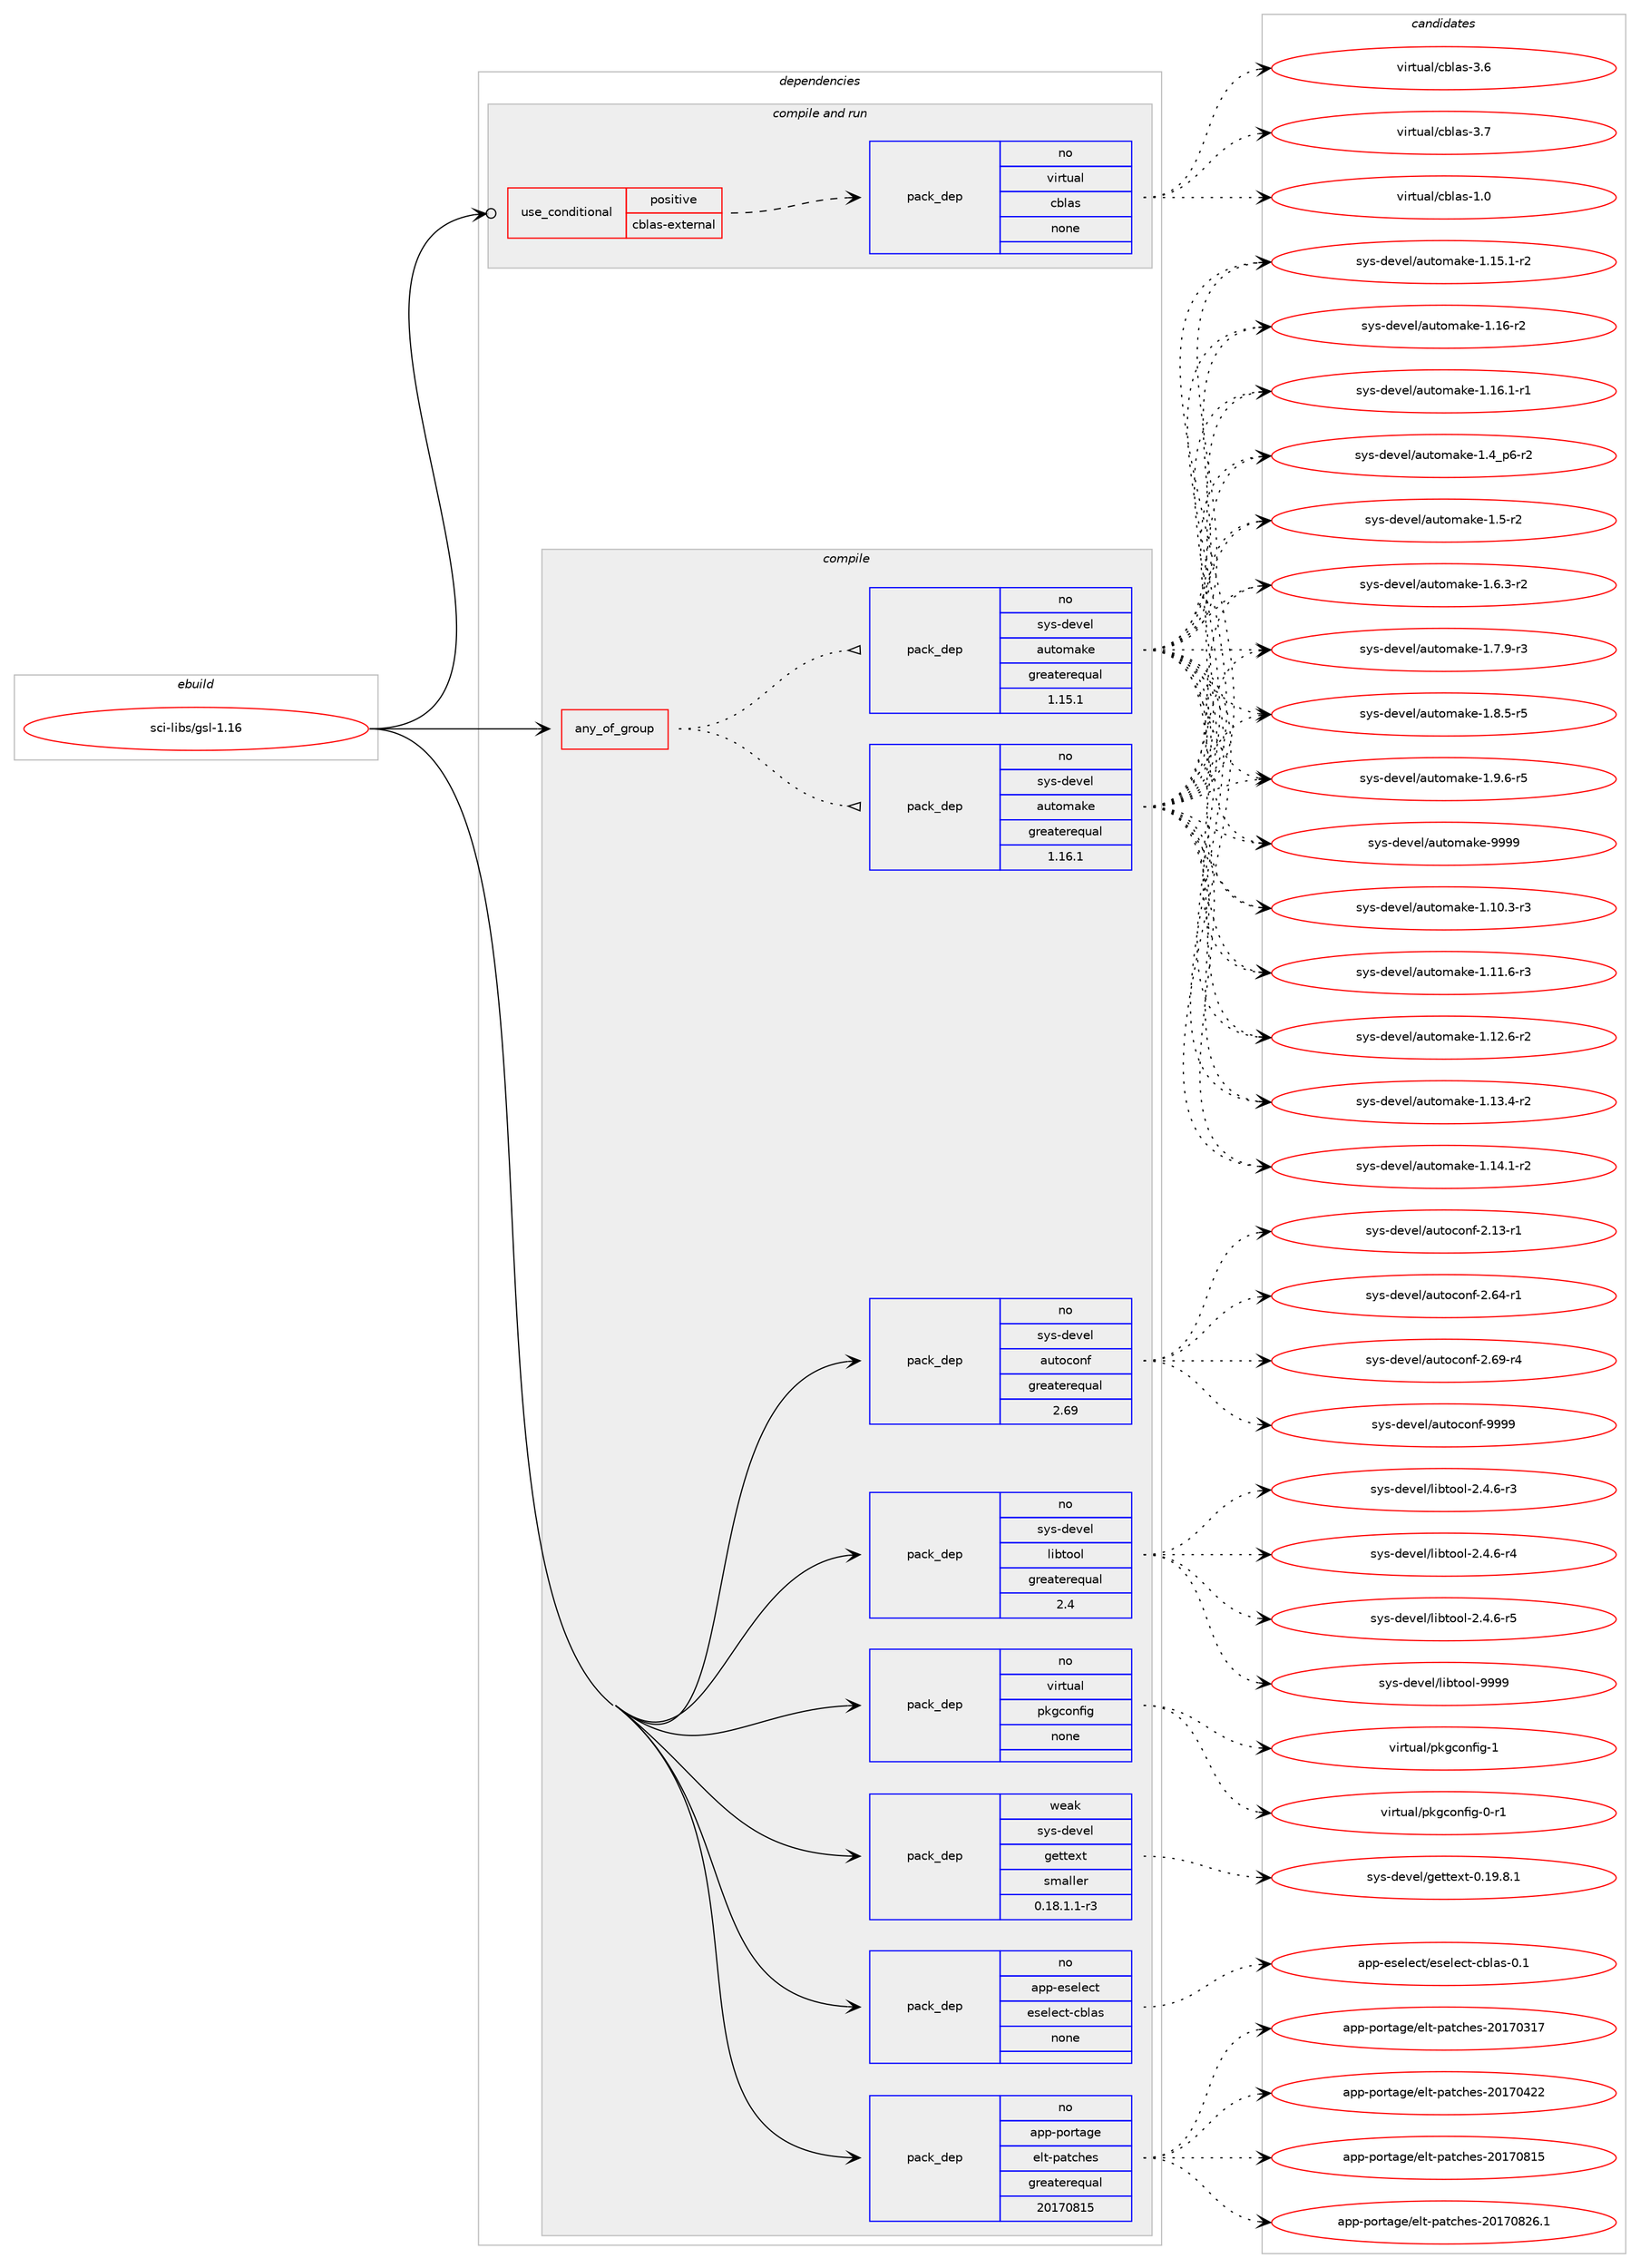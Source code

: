 digraph prolog {

# *************
# Graph options
# *************

newrank=true;
concentrate=true;
compound=true;
graph [rankdir=LR,fontname=Helvetica,fontsize=10,ranksep=1.5];#, ranksep=2.5, nodesep=0.2];
edge  [arrowhead=vee];
node  [fontname=Helvetica,fontsize=10];

# **********
# The ebuild
# **********

subgraph cluster_leftcol {
color=gray;
rank=same;
label=<<i>ebuild</i>>;
id [label="sci-libs/gsl-1.16", color=red, width=4, href="../sci-libs/gsl-1.16.svg"];
}

# ****************
# The dependencies
# ****************

subgraph cluster_midcol {
color=gray;
label=<<i>dependencies</i>>;
subgraph cluster_compile {
fillcolor="#eeeeee";
style=filled;
label=<<i>compile</i>>;
subgraph any26890 {
dependency1693415 [label=<<TABLE BORDER="0" CELLBORDER="1" CELLSPACING="0" CELLPADDING="4"><TR><TD CELLPADDING="10">any_of_group</TD></TR></TABLE>>, shape=none, color=red];subgraph pack1212294 {
dependency1693416 [label=<<TABLE BORDER="0" CELLBORDER="1" CELLSPACING="0" CELLPADDING="4" WIDTH="220"><TR><TD ROWSPAN="6" CELLPADDING="30">pack_dep</TD></TR><TR><TD WIDTH="110">no</TD></TR><TR><TD>sys-devel</TD></TR><TR><TD>automake</TD></TR><TR><TD>greaterequal</TD></TR><TR><TD>1.16.1</TD></TR></TABLE>>, shape=none, color=blue];
}
dependency1693415:e -> dependency1693416:w [weight=20,style="dotted",arrowhead="oinv"];
subgraph pack1212295 {
dependency1693417 [label=<<TABLE BORDER="0" CELLBORDER="1" CELLSPACING="0" CELLPADDING="4" WIDTH="220"><TR><TD ROWSPAN="6" CELLPADDING="30">pack_dep</TD></TR><TR><TD WIDTH="110">no</TD></TR><TR><TD>sys-devel</TD></TR><TR><TD>automake</TD></TR><TR><TD>greaterequal</TD></TR><TR><TD>1.15.1</TD></TR></TABLE>>, shape=none, color=blue];
}
dependency1693415:e -> dependency1693417:w [weight=20,style="dotted",arrowhead="oinv"];
}
id:e -> dependency1693415:w [weight=20,style="solid",arrowhead="vee"];
subgraph pack1212296 {
dependency1693418 [label=<<TABLE BORDER="0" CELLBORDER="1" CELLSPACING="0" CELLPADDING="4" WIDTH="220"><TR><TD ROWSPAN="6" CELLPADDING="30">pack_dep</TD></TR><TR><TD WIDTH="110">no</TD></TR><TR><TD>app-eselect</TD></TR><TR><TD>eselect-cblas</TD></TR><TR><TD>none</TD></TR><TR><TD></TD></TR></TABLE>>, shape=none, color=blue];
}
id:e -> dependency1693418:w [weight=20,style="solid",arrowhead="vee"];
subgraph pack1212297 {
dependency1693419 [label=<<TABLE BORDER="0" CELLBORDER="1" CELLSPACING="0" CELLPADDING="4" WIDTH="220"><TR><TD ROWSPAN="6" CELLPADDING="30">pack_dep</TD></TR><TR><TD WIDTH="110">no</TD></TR><TR><TD>app-portage</TD></TR><TR><TD>elt-patches</TD></TR><TR><TD>greaterequal</TD></TR><TR><TD>20170815</TD></TR></TABLE>>, shape=none, color=blue];
}
id:e -> dependency1693419:w [weight=20,style="solid",arrowhead="vee"];
subgraph pack1212298 {
dependency1693420 [label=<<TABLE BORDER="0" CELLBORDER="1" CELLSPACING="0" CELLPADDING="4" WIDTH="220"><TR><TD ROWSPAN="6" CELLPADDING="30">pack_dep</TD></TR><TR><TD WIDTH="110">no</TD></TR><TR><TD>sys-devel</TD></TR><TR><TD>autoconf</TD></TR><TR><TD>greaterequal</TD></TR><TR><TD>2.69</TD></TR></TABLE>>, shape=none, color=blue];
}
id:e -> dependency1693420:w [weight=20,style="solid",arrowhead="vee"];
subgraph pack1212299 {
dependency1693421 [label=<<TABLE BORDER="0" CELLBORDER="1" CELLSPACING="0" CELLPADDING="4" WIDTH="220"><TR><TD ROWSPAN="6" CELLPADDING="30">pack_dep</TD></TR><TR><TD WIDTH="110">no</TD></TR><TR><TD>sys-devel</TD></TR><TR><TD>libtool</TD></TR><TR><TD>greaterequal</TD></TR><TR><TD>2.4</TD></TR></TABLE>>, shape=none, color=blue];
}
id:e -> dependency1693421:w [weight=20,style="solid",arrowhead="vee"];
subgraph pack1212300 {
dependency1693422 [label=<<TABLE BORDER="0" CELLBORDER="1" CELLSPACING="0" CELLPADDING="4" WIDTH="220"><TR><TD ROWSPAN="6" CELLPADDING="30">pack_dep</TD></TR><TR><TD WIDTH="110">no</TD></TR><TR><TD>virtual</TD></TR><TR><TD>pkgconfig</TD></TR><TR><TD>none</TD></TR><TR><TD></TD></TR></TABLE>>, shape=none, color=blue];
}
id:e -> dependency1693422:w [weight=20,style="solid",arrowhead="vee"];
subgraph pack1212301 {
dependency1693423 [label=<<TABLE BORDER="0" CELLBORDER="1" CELLSPACING="0" CELLPADDING="4" WIDTH="220"><TR><TD ROWSPAN="6" CELLPADDING="30">pack_dep</TD></TR><TR><TD WIDTH="110">weak</TD></TR><TR><TD>sys-devel</TD></TR><TR><TD>gettext</TD></TR><TR><TD>smaller</TD></TR><TR><TD>0.18.1.1-r3</TD></TR></TABLE>>, shape=none, color=blue];
}
id:e -> dependency1693423:w [weight=20,style="solid",arrowhead="vee"];
}
subgraph cluster_compileandrun {
fillcolor="#eeeeee";
style=filled;
label=<<i>compile and run</i>>;
subgraph cond453379 {
dependency1693424 [label=<<TABLE BORDER="0" CELLBORDER="1" CELLSPACING="0" CELLPADDING="4"><TR><TD ROWSPAN="3" CELLPADDING="10">use_conditional</TD></TR><TR><TD>positive</TD></TR><TR><TD>cblas-external</TD></TR></TABLE>>, shape=none, color=red];
subgraph pack1212302 {
dependency1693425 [label=<<TABLE BORDER="0" CELLBORDER="1" CELLSPACING="0" CELLPADDING="4" WIDTH="220"><TR><TD ROWSPAN="6" CELLPADDING="30">pack_dep</TD></TR><TR><TD WIDTH="110">no</TD></TR><TR><TD>virtual</TD></TR><TR><TD>cblas</TD></TR><TR><TD>none</TD></TR><TR><TD></TD></TR></TABLE>>, shape=none, color=blue];
}
dependency1693424:e -> dependency1693425:w [weight=20,style="dashed",arrowhead="vee"];
}
id:e -> dependency1693424:w [weight=20,style="solid",arrowhead="odotvee"];
}
subgraph cluster_run {
fillcolor="#eeeeee";
style=filled;
label=<<i>run</i>>;
}
}

# **************
# The candidates
# **************

subgraph cluster_choices {
rank=same;
color=gray;
label=<<i>candidates</i>>;

subgraph choice1212294 {
color=black;
nodesep=1;
choice11512111545100101118101108479711711611110997107101454946494846514511451 [label="sys-devel/automake-1.10.3-r3", color=red, width=4,href="../sys-devel/automake-1.10.3-r3.svg"];
choice11512111545100101118101108479711711611110997107101454946494946544511451 [label="sys-devel/automake-1.11.6-r3", color=red, width=4,href="../sys-devel/automake-1.11.6-r3.svg"];
choice11512111545100101118101108479711711611110997107101454946495046544511450 [label="sys-devel/automake-1.12.6-r2", color=red, width=4,href="../sys-devel/automake-1.12.6-r2.svg"];
choice11512111545100101118101108479711711611110997107101454946495146524511450 [label="sys-devel/automake-1.13.4-r2", color=red, width=4,href="../sys-devel/automake-1.13.4-r2.svg"];
choice11512111545100101118101108479711711611110997107101454946495246494511450 [label="sys-devel/automake-1.14.1-r2", color=red, width=4,href="../sys-devel/automake-1.14.1-r2.svg"];
choice11512111545100101118101108479711711611110997107101454946495346494511450 [label="sys-devel/automake-1.15.1-r2", color=red, width=4,href="../sys-devel/automake-1.15.1-r2.svg"];
choice1151211154510010111810110847971171161111099710710145494649544511450 [label="sys-devel/automake-1.16-r2", color=red, width=4,href="../sys-devel/automake-1.16-r2.svg"];
choice11512111545100101118101108479711711611110997107101454946495446494511449 [label="sys-devel/automake-1.16.1-r1", color=red, width=4,href="../sys-devel/automake-1.16.1-r1.svg"];
choice115121115451001011181011084797117116111109971071014549465295112544511450 [label="sys-devel/automake-1.4_p6-r2", color=red, width=4,href="../sys-devel/automake-1.4_p6-r2.svg"];
choice11512111545100101118101108479711711611110997107101454946534511450 [label="sys-devel/automake-1.5-r2", color=red, width=4,href="../sys-devel/automake-1.5-r2.svg"];
choice115121115451001011181011084797117116111109971071014549465446514511450 [label="sys-devel/automake-1.6.3-r2", color=red, width=4,href="../sys-devel/automake-1.6.3-r2.svg"];
choice115121115451001011181011084797117116111109971071014549465546574511451 [label="sys-devel/automake-1.7.9-r3", color=red, width=4,href="../sys-devel/automake-1.7.9-r3.svg"];
choice115121115451001011181011084797117116111109971071014549465646534511453 [label="sys-devel/automake-1.8.5-r5", color=red, width=4,href="../sys-devel/automake-1.8.5-r5.svg"];
choice115121115451001011181011084797117116111109971071014549465746544511453 [label="sys-devel/automake-1.9.6-r5", color=red, width=4,href="../sys-devel/automake-1.9.6-r5.svg"];
choice115121115451001011181011084797117116111109971071014557575757 [label="sys-devel/automake-9999", color=red, width=4,href="../sys-devel/automake-9999.svg"];
dependency1693416:e -> choice11512111545100101118101108479711711611110997107101454946494846514511451:w [style=dotted,weight="100"];
dependency1693416:e -> choice11512111545100101118101108479711711611110997107101454946494946544511451:w [style=dotted,weight="100"];
dependency1693416:e -> choice11512111545100101118101108479711711611110997107101454946495046544511450:w [style=dotted,weight="100"];
dependency1693416:e -> choice11512111545100101118101108479711711611110997107101454946495146524511450:w [style=dotted,weight="100"];
dependency1693416:e -> choice11512111545100101118101108479711711611110997107101454946495246494511450:w [style=dotted,weight="100"];
dependency1693416:e -> choice11512111545100101118101108479711711611110997107101454946495346494511450:w [style=dotted,weight="100"];
dependency1693416:e -> choice1151211154510010111810110847971171161111099710710145494649544511450:w [style=dotted,weight="100"];
dependency1693416:e -> choice11512111545100101118101108479711711611110997107101454946495446494511449:w [style=dotted,weight="100"];
dependency1693416:e -> choice115121115451001011181011084797117116111109971071014549465295112544511450:w [style=dotted,weight="100"];
dependency1693416:e -> choice11512111545100101118101108479711711611110997107101454946534511450:w [style=dotted,weight="100"];
dependency1693416:e -> choice115121115451001011181011084797117116111109971071014549465446514511450:w [style=dotted,weight="100"];
dependency1693416:e -> choice115121115451001011181011084797117116111109971071014549465546574511451:w [style=dotted,weight="100"];
dependency1693416:e -> choice115121115451001011181011084797117116111109971071014549465646534511453:w [style=dotted,weight="100"];
dependency1693416:e -> choice115121115451001011181011084797117116111109971071014549465746544511453:w [style=dotted,weight="100"];
dependency1693416:e -> choice115121115451001011181011084797117116111109971071014557575757:w [style=dotted,weight="100"];
}
subgraph choice1212295 {
color=black;
nodesep=1;
choice11512111545100101118101108479711711611110997107101454946494846514511451 [label="sys-devel/automake-1.10.3-r3", color=red, width=4,href="../sys-devel/automake-1.10.3-r3.svg"];
choice11512111545100101118101108479711711611110997107101454946494946544511451 [label="sys-devel/automake-1.11.6-r3", color=red, width=4,href="../sys-devel/automake-1.11.6-r3.svg"];
choice11512111545100101118101108479711711611110997107101454946495046544511450 [label="sys-devel/automake-1.12.6-r2", color=red, width=4,href="../sys-devel/automake-1.12.6-r2.svg"];
choice11512111545100101118101108479711711611110997107101454946495146524511450 [label="sys-devel/automake-1.13.4-r2", color=red, width=4,href="../sys-devel/automake-1.13.4-r2.svg"];
choice11512111545100101118101108479711711611110997107101454946495246494511450 [label="sys-devel/automake-1.14.1-r2", color=red, width=4,href="../sys-devel/automake-1.14.1-r2.svg"];
choice11512111545100101118101108479711711611110997107101454946495346494511450 [label="sys-devel/automake-1.15.1-r2", color=red, width=4,href="../sys-devel/automake-1.15.1-r2.svg"];
choice1151211154510010111810110847971171161111099710710145494649544511450 [label="sys-devel/automake-1.16-r2", color=red, width=4,href="../sys-devel/automake-1.16-r2.svg"];
choice11512111545100101118101108479711711611110997107101454946495446494511449 [label="sys-devel/automake-1.16.1-r1", color=red, width=4,href="../sys-devel/automake-1.16.1-r1.svg"];
choice115121115451001011181011084797117116111109971071014549465295112544511450 [label="sys-devel/automake-1.4_p6-r2", color=red, width=4,href="../sys-devel/automake-1.4_p6-r2.svg"];
choice11512111545100101118101108479711711611110997107101454946534511450 [label="sys-devel/automake-1.5-r2", color=red, width=4,href="../sys-devel/automake-1.5-r2.svg"];
choice115121115451001011181011084797117116111109971071014549465446514511450 [label="sys-devel/automake-1.6.3-r2", color=red, width=4,href="../sys-devel/automake-1.6.3-r2.svg"];
choice115121115451001011181011084797117116111109971071014549465546574511451 [label="sys-devel/automake-1.7.9-r3", color=red, width=4,href="../sys-devel/automake-1.7.9-r3.svg"];
choice115121115451001011181011084797117116111109971071014549465646534511453 [label="sys-devel/automake-1.8.5-r5", color=red, width=4,href="../sys-devel/automake-1.8.5-r5.svg"];
choice115121115451001011181011084797117116111109971071014549465746544511453 [label="sys-devel/automake-1.9.6-r5", color=red, width=4,href="../sys-devel/automake-1.9.6-r5.svg"];
choice115121115451001011181011084797117116111109971071014557575757 [label="sys-devel/automake-9999", color=red, width=4,href="../sys-devel/automake-9999.svg"];
dependency1693417:e -> choice11512111545100101118101108479711711611110997107101454946494846514511451:w [style=dotted,weight="100"];
dependency1693417:e -> choice11512111545100101118101108479711711611110997107101454946494946544511451:w [style=dotted,weight="100"];
dependency1693417:e -> choice11512111545100101118101108479711711611110997107101454946495046544511450:w [style=dotted,weight="100"];
dependency1693417:e -> choice11512111545100101118101108479711711611110997107101454946495146524511450:w [style=dotted,weight="100"];
dependency1693417:e -> choice11512111545100101118101108479711711611110997107101454946495246494511450:w [style=dotted,weight="100"];
dependency1693417:e -> choice11512111545100101118101108479711711611110997107101454946495346494511450:w [style=dotted,weight="100"];
dependency1693417:e -> choice1151211154510010111810110847971171161111099710710145494649544511450:w [style=dotted,weight="100"];
dependency1693417:e -> choice11512111545100101118101108479711711611110997107101454946495446494511449:w [style=dotted,weight="100"];
dependency1693417:e -> choice115121115451001011181011084797117116111109971071014549465295112544511450:w [style=dotted,weight="100"];
dependency1693417:e -> choice11512111545100101118101108479711711611110997107101454946534511450:w [style=dotted,weight="100"];
dependency1693417:e -> choice115121115451001011181011084797117116111109971071014549465446514511450:w [style=dotted,weight="100"];
dependency1693417:e -> choice115121115451001011181011084797117116111109971071014549465546574511451:w [style=dotted,weight="100"];
dependency1693417:e -> choice115121115451001011181011084797117116111109971071014549465646534511453:w [style=dotted,weight="100"];
dependency1693417:e -> choice115121115451001011181011084797117116111109971071014549465746544511453:w [style=dotted,weight="100"];
dependency1693417:e -> choice115121115451001011181011084797117116111109971071014557575757:w [style=dotted,weight="100"];
}
subgraph choice1212296 {
color=black;
nodesep=1;
choice97112112451011151011081019911647101115101108101991164599981089711545484649 [label="app-eselect/eselect-cblas-0.1", color=red, width=4,href="../app-eselect/eselect-cblas-0.1.svg"];
dependency1693418:e -> choice97112112451011151011081019911647101115101108101991164599981089711545484649:w [style=dotted,weight="100"];
}
subgraph choice1212297 {
color=black;
nodesep=1;
choice97112112451121111141169710310147101108116451129711699104101115455048495548514955 [label="app-portage/elt-patches-20170317", color=red, width=4,href="../app-portage/elt-patches-20170317.svg"];
choice97112112451121111141169710310147101108116451129711699104101115455048495548525050 [label="app-portage/elt-patches-20170422", color=red, width=4,href="../app-portage/elt-patches-20170422.svg"];
choice97112112451121111141169710310147101108116451129711699104101115455048495548564953 [label="app-portage/elt-patches-20170815", color=red, width=4,href="../app-portage/elt-patches-20170815.svg"];
choice971121124511211111411697103101471011081164511297116991041011154550484955485650544649 [label="app-portage/elt-patches-20170826.1", color=red, width=4,href="../app-portage/elt-patches-20170826.1.svg"];
dependency1693419:e -> choice97112112451121111141169710310147101108116451129711699104101115455048495548514955:w [style=dotted,weight="100"];
dependency1693419:e -> choice97112112451121111141169710310147101108116451129711699104101115455048495548525050:w [style=dotted,weight="100"];
dependency1693419:e -> choice97112112451121111141169710310147101108116451129711699104101115455048495548564953:w [style=dotted,weight="100"];
dependency1693419:e -> choice971121124511211111411697103101471011081164511297116991041011154550484955485650544649:w [style=dotted,weight="100"];
}
subgraph choice1212298 {
color=black;
nodesep=1;
choice1151211154510010111810110847971171161119911111010245504649514511449 [label="sys-devel/autoconf-2.13-r1", color=red, width=4,href="../sys-devel/autoconf-2.13-r1.svg"];
choice1151211154510010111810110847971171161119911111010245504654524511449 [label="sys-devel/autoconf-2.64-r1", color=red, width=4,href="../sys-devel/autoconf-2.64-r1.svg"];
choice1151211154510010111810110847971171161119911111010245504654574511452 [label="sys-devel/autoconf-2.69-r4", color=red, width=4,href="../sys-devel/autoconf-2.69-r4.svg"];
choice115121115451001011181011084797117116111991111101024557575757 [label="sys-devel/autoconf-9999", color=red, width=4,href="../sys-devel/autoconf-9999.svg"];
dependency1693420:e -> choice1151211154510010111810110847971171161119911111010245504649514511449:w [style=dotted,weight="100"];
dependency1693420:e -> choice1151211154510010111810110847971171161119911111010245504654524511449:w [style=dotted,weight="100"];
dependency1693420:e -> choice1151211154510010111810110847971171161119911111010245504654574511452:w [style=dotted,weight="100"];
dependency1693420:e -> choice115121115451001011181011084797117116111991111101024557575757:w [style=dotted,weight="100"];
}
subgraph choice1212299 {
color=black;
nodesep=1;
choice1151211154510010111810110847108105981161111111084550465246544511451 [label="sys-devel/libtool-2.4.6-r3", color=red, width=4,href="../sys-devel/libtool-2.4.6-r3.svg"];
choice1151211154510010111810110847108105981161111111084550465246544511452 [label="sys-devel/libtool-2.4.6-r4", color=red, width=4,href="../sys-devel/libtool-2.4.6-r4.svg"];
choice1151211154510010111810110847108105981161111111084550465246544511453 [label="sys-devel/libtool-2.4.6-r5", color=red, width=4,href="../sys-devel/libtool-2.4.6-r5.svg"];
choice1151211154510010111810110847108105981161111111084557575757 [label="sys-devel/libtool-9999", color=red, width=4,href="../sys-devel/libtool-9999.svg"];
dependency1693421:e -> choice1151211154510010111810110847108105981161111111084550465246544511451:w [style=dotted,weight="100"];
dependency1693421:e -> choice1151211154510010111810110847108105981161111111084550465246544511452:w [style=dotted,weight="100"];
dependency1693421:e -> choice1151211154510010111810110847108105981161111111084550465246544511453:w [style=dotted,weight="100"];
dependency1693421:e -> choice1151211154510010111810110847108105981161111111084557575757:w [style=dotted,weight="100"];
}
subgraph choice1212300 {
color=black;
nodesep=1;
choice11810511411611797108471121071039911111010210510345484511449 [label="virtual/pkgconfig-0-r1", color=red, width=4,href="../virtual/pkgconfig-0-r1.svg"];
choice1181051141161179710847112107103991111101021051034549 [label="virtual/pkgconfig-1", color=red, width=4,href="../virtual/pkgconfig-1.svg"];
dependency1693422:e -> choice11810511411611797108471121071039911111010210510345484511449:w [style=dotted,weight="100"];
dependency1693422:e -> choice1181051141161179710847112107103991111101021051034549:w [style=dotted,weight="100"];
}
subgraph choice1212301 {
color=black;
nodesep=1;
choice1151211154510010111810110847103101116116101120116454846495746564649 [label="sys-devel/gettext-0.19.8.1", color=red, width=4,href="../sys-devel/gettext-0.19.8.1.svg"];
dependency1693423:e -> choice1151211154510010111810110847103101116116101120116454846495746564649:w [style=dotted,weight="100"];
}
subgraph choice1212302 {
color=black;
nodesep=1;
choice118105114116117971084799981089711545494648 [label="virtual/cblas-1.0", color=red, width=4,href="../virtual/cblas-1.0.svg"];
choice118105114116117971084799981089711545514654 [label="virtual/cblas-3.6", color=red, width=4,href="../virtual/cblas-3.6.svg"];
choice118105114116117971084799981089711545514655 [label="virtual/cblas-3.7", color=red, width=4,href="../virtual/cblas-3.7.svg"];
dependency1693425:e -> choice118105114116117971084799981089711545494648:w [style=dotted,weight="100"];
dependency1693425:e -> choice118105114116117971084799981089711545514654:w [style=dotted,weight="100"];
dependency1693425:e -> choice118105114116117971084799981089711545514655:w [style=dotted,weight="100"];
}
}

}
